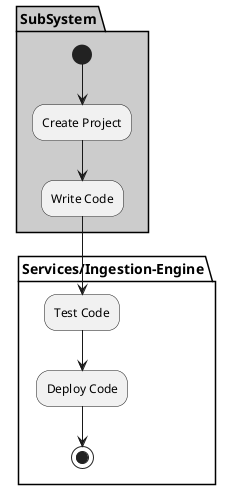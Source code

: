 @startuml

partition "Services/Ingestion-Engine" {

}

partition SubSystem  #cccccc {
  (*) --> "Create Project"
  --> "Write Code"
}

partition "Services/Ingestion-Engine" {
  "Write Code" --> "Test Code"
  "Test Code" --> "Deploy Code"
  "Deploy Code" --> (*)
}

@enduml
